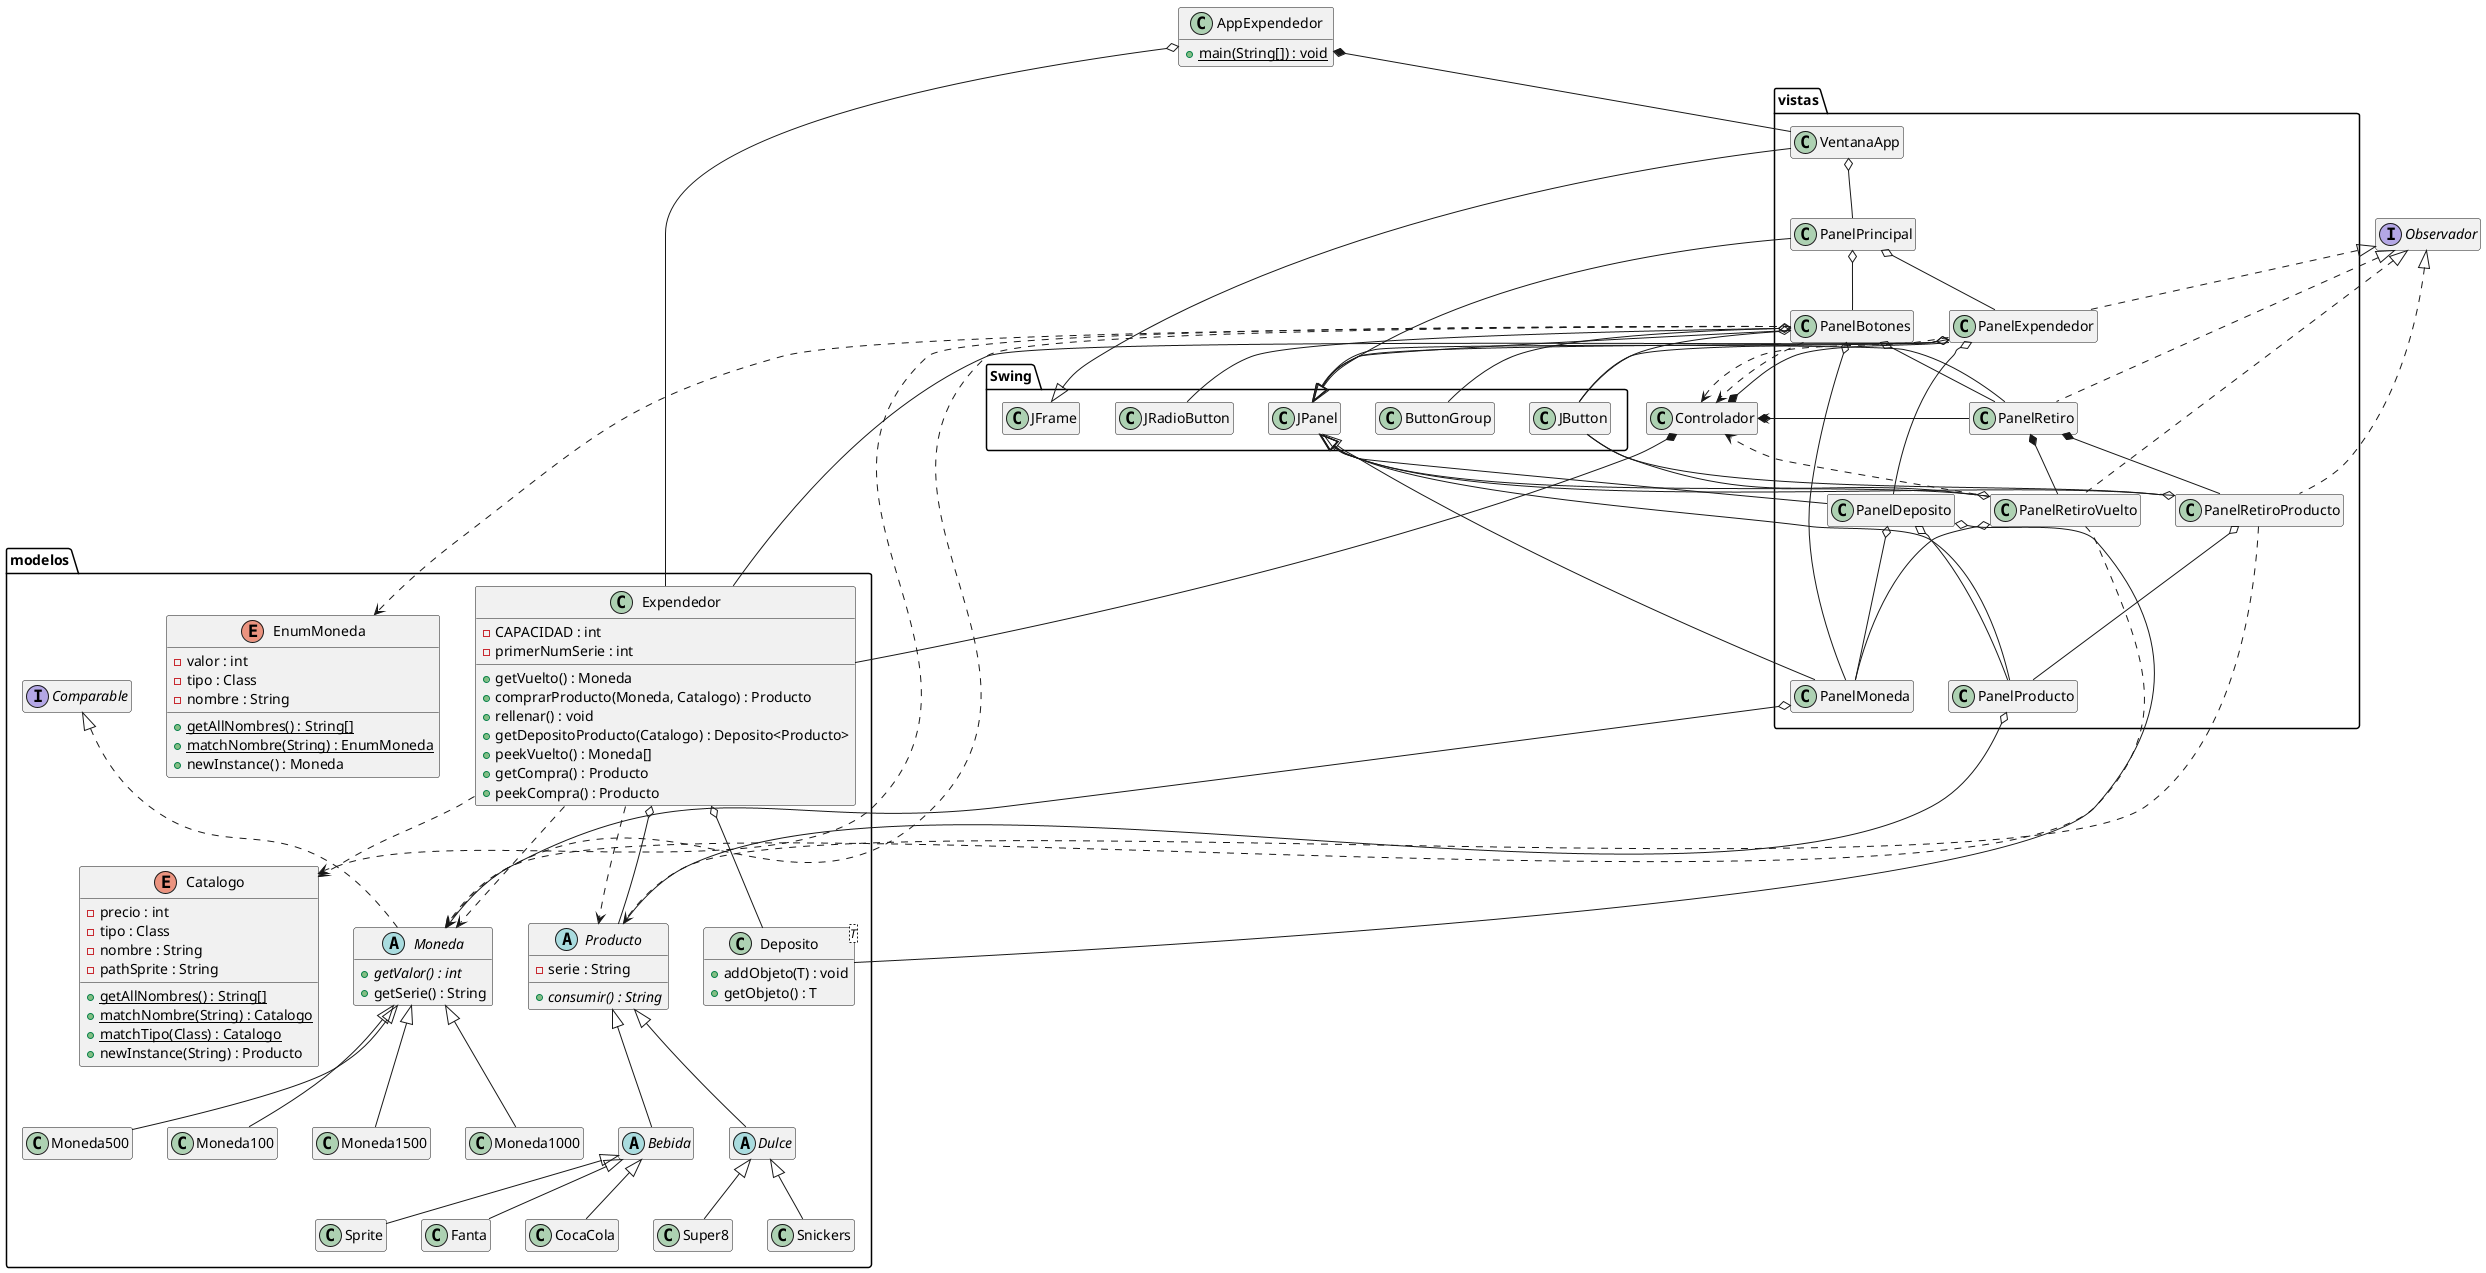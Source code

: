@startuml UML_Imagen
hide empty methods
hide empty fields

class AppExpendedor {
  {method} {static} + main(String[]) : void
}

interface Observador

class Controlador

package "modelos" {
  class Expendedor {
    {field} - CAPACIDAD : int
    {field} - primerNumSerie : int
    {method} + getVuelto() : Moneda
    {method} + comprarProducto(Moneda, Catalogo) : Producto
    {method} + rellenar() : void
    {method} + getDepositoProducto(Catalogo) : Deposito<Producto>
    {method} + peekVuelto() : Moneda[]
    {method} + getCompra() : Producto
    {method} + peekCompra() : Producto
  }
  class Deposito<T> {
      {method} + addObjeto(T) : void 
      {method} + getObjeto() : T
  }
  abstract Moneda implements Comparable {
    {method} {abstract} + getValor() : int
    {method} + getSerie() : String
  }
  abstract Producto {
      {field} - serie : String
      {method} {abstract} + consumir() : String
  }
  abstract Bebida {
  }
  abstract Dulce {
  }
  enum Catalogo {
      {field} - precio : int
      {field} - tipo : Class
      {field} - nombre : String
      {field} - pathSprite : String
      {method} {static} + getAllNombres() : String[]
      {method} {static} + matchNombre(String) : Catalogo
      {method} {static} + matchTipo(Class) : Catalogo
      {method} + newInstance(String) : Producto
  }
  enum EnumMoneda {
    {field} - valor : int
    {field} - tipo : Class
    {field} - nombre : String
    {method} {static} + getAllNombres() : String[]
    {method} {static} + matchNombre(String) : EnumMoneda
    {method} + newInstance() : Moneda
  }

  class Moneda1500
  class Moneda1000
  class Moneda500
  class Moneda100

  class CocaCola
  class Sprite
  class Fanta

  class Snickers
  class Super8
}

package "vistas" {
  class VentanaApp 
  class PanelPrincipal 
  class PanelExpendedor 
  class PanelDeposito 
  class PanelProducto 
  clasS PanelMoneda 
  class PanelBotones 
  class PanelRetiro 
  class PanelRetiroProducto 
  class PanelRetiroVuelto
}

package "Swing" {
  class JFrame
  class JPanel
  class JButton
  class JRadioButton
  class ButtonGroup
}

' Dependencias
Expendedor ..> Producto
Expendedor ..> Moneda
Expendedor ..> Catalogo

PanelBotones ..> EnumMoneda
PanelBotones ..> Moneda
PanelBotones ..> Catalogo

PanelRetiroVuelto ..> Moneda
PanelRetiroProducto ..> Producto

PanelExpendedor ..> Controlador
PanelBotones ..> Controlador
PanelRetiroVuelto ..> Controlador
PanelRetiro ..> Controlador

' Asociaciones
Expendedor o-- Deposito
Expendedor o-- Producto

AppExpendedor o-- Expendedor
VentanaApp o-- PanelPrincipal

PanelPrincipal o-- PanelExpendedor
PanelPrincipal o-- PanelBotones

PanelExpendedor o-- Expendedor
PanelExpendedor o-- PanelDeposito

PanelBotones o-- PanelMoneda
PanelBotones o-- PanelRetiro

PanelRetiroVuelto o-- PanelMoneda
PanelRetiroProducto o-- PanelProducto

PanelDeposito o-- PanelMoneda
PanelDeposito o-- PanelProducto

PanelMoneda o-- Moneda
PanelProducto o-- Producto
PanelDeposito o-- Deposito


' Composiciones
AppExpendedor *-- VentanaApp

Controlador *-- PanelRetiro
Controlador *-- PanelExpendedor
Controlador *-- Expendedor

PanelRetiro *-- PanelRetiroProducto
PanelRetiro *-- PanelRetiroVuelto

' Herencias Producto
Producto <|-- Bebida
Producto <|-- Dulce
Bebida <|-- CocaCola
Bebida <|-- Sprite
Bebida <|-- Fanta 
Dulce <|-- Snickers
Dulce <|-- Super8

' Herencias Moneda
Moneda <|-- Moneda100
Moneda <|-- Moneda500
Moneda <|-- Moneda1000
Moneda <|-- Moneda1500

' Implementaciones
Observador <|.. PanelExpendedor
Observador <|.. PanelRetiro
Observador <|.. PanelRetiroProducto
Observador <|.. PanelRetiroVuelto

' Swing
JFrame <|-- VentanaApp
JPanel <|-- PanelPrincipal

JPanel <|-- PanelExpendedor
PanelExpendedor o-- JButton

JPanel <|-- PanelBotones
PanelBotones o-- JButton
PanelBotones o-- JRadioButton
PanelBotones o-- ButtonGroup

JPanel <|-- PanelRetiro
JPanel <|-- PanelRetiroProducto
JPanel <|-- PanelRetiroVuelto
PanelRetiroVuelto o-- JButton
PanelRetiroProducto o-- JButton

JPanel <|-- PanelMoneda
JPanel <|-- PanelProducto
JPanel <|-- PanelDeposito

@enduml
